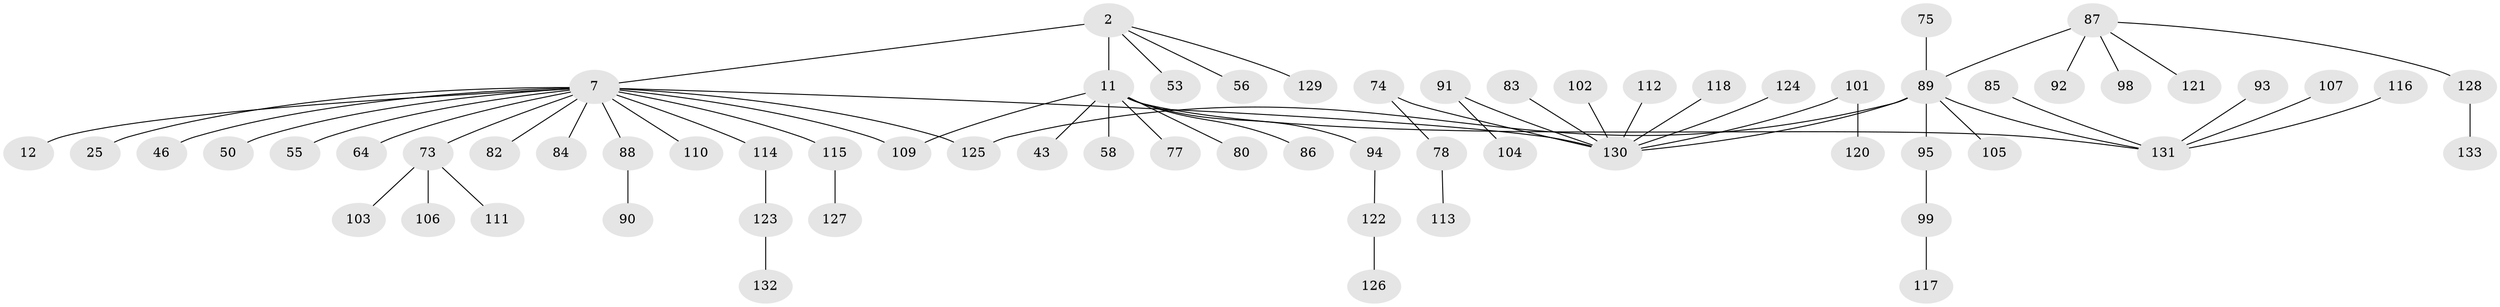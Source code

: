 // original degree distribution, {5: 0.007518796992481203, 4: 0.09774436090225563, 6: 0.022556390977443608, 3: 0.12030075187969924, 12: 0.007518796992481203, 8: 0.007518796992481203, 1: 0.47368421052631576, 2: 0.2631578947368421}
// Generated by graph-tools (version 1.1) at 2025/45/03/04/25 21:45:51]
// undirected, 66 vertices, 68 edges
graph export_dot {
graph [start="1"]
  node [color=gray90,style=filled];
  2 [super="+1"];
  7 [super="+6"];
  11 [super="+4"];
  12;
  25 [super="+14"];
  43;
  46;
  50;
  53 [super="+15"];
  55;
  56 [super="+27+45"];
  58;
  64;
  73 [super="+42+44+66"];
  74;
  75;
  77 [super="+30+70+71"];
  78;
  80;
  82;
  83;
  84;
  85;
  86 [super="+26+47"];
  87 [super="+28"];
  88 [super="+41+79"];
  89 [super="+18+39"];
  90;
  91;
  92;
  93;
  94;
  95;
  98;
  99;
  101;
  102;
  103;
  104;
  105;
  106;
  107;
  109 [super="+97"];
  110 [super="+23"];
  111;
  112;
  113;
  114;
  115 [super="+20+108"];
  116;
  117;
  118;
  120;
  121;
  122;
  123;
  124;
  125 [super="+100+72+119"];
  126;
  127;
  128 [super="+60"];
  129 [super="+29"];
  130 [super="+76+68+81"];
  131 [super="+13+38+51+54"];
  132;
  133;
  2 -- 7 [weight=2];
  2 -- 11 [weight=2];
  2 -- 56;
  2 -- 53;
  2 -- 129;
  7 -- 50;
  7 -- 64;
  7 -- 114;
  7 -- 12;
  7 -- 46;
  7 -- 82;
  7 -- 84;
  7 -- 55;
  7 -- 115;
  7 -- 125;
  7 -- 25;
  7 -- 110;
  7 -- 88;
  7 -- 73;
  7 -- 130;
  7 -- 109;
  11 -- 80;
  11 -- 58;
  11 -- 43;
  11 -- 94;
  11 -- 77;
  11 -- 86;
  11 -- 131;
  11 -- 109;
  73 -- 106;
  73 -- 111;
  73 -- 103;
  74 -- 78;
  74 -- 130;
  75 -- 89;
  78 -- 113;
  83 -- 130;
  85 -- 131;
  87 -- 92;
  87 -- 98;
  87 -- 121;
  87 -- 89 [weight=2];
  87 -- 128;
  88 -- 90;
  89 -- 105;
  89 -- 95;
  89 -- 131;
  89 -- 125;
  89 -- 130;
  91 -- 104;
  91 -- 130;
  93 -- 131;
  94 -- 122;
  95 -- 99;
  99 -- 117;
  101 -- 120;
  101 -- 130;
  102 -- 130;
  107 -- 131;
  112 -- 130;
  114 -- 123;
  115 -- 127;
  116 -- 131;
  118 -- 130;
  122 -- 126;
  123 -- 132;
  124 -- 130;
  128 -- 133;
}
